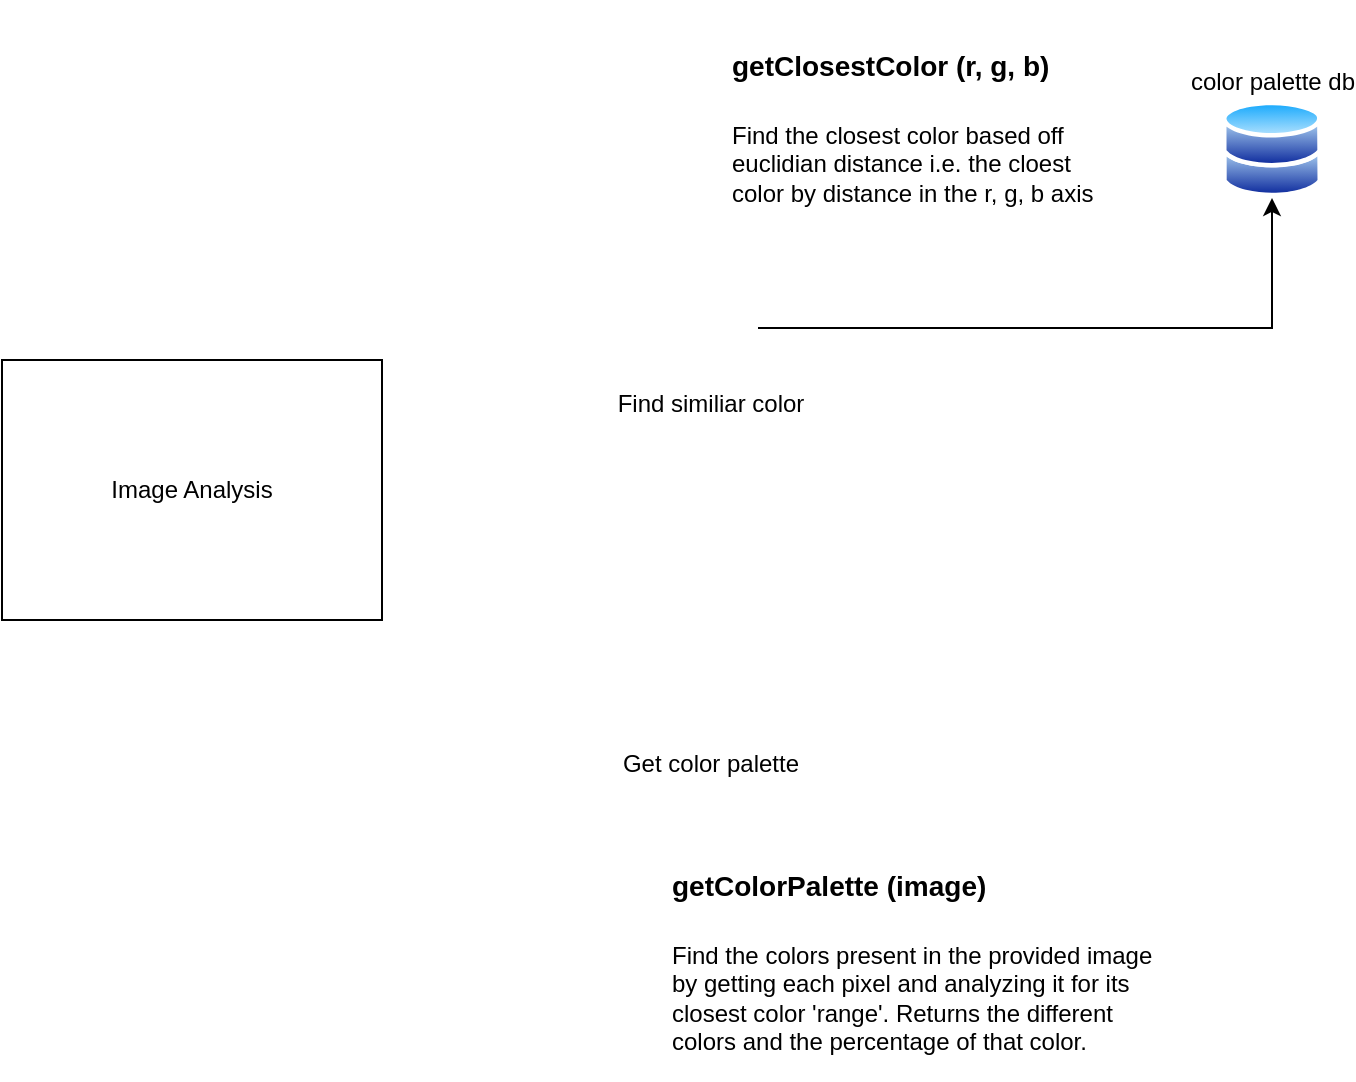 <mxfile version="21.6.3" type="gitlab">
  <diagram name="Page-1" id="9cAWr6itqkjfnz9b-aFp">
    <mxGraphModel dx="741" dy="820" grid="1" gridSize="10" guides="1" tooltips="1" connect="1" arrows="1" fold="1" page="1" pageScale="1" pageWidth="850" pageHeight="1100" math="0" shadow="0">
      <root>
        <mxCell id="0" />
        <mxCell id="1" parent="0" />
        <mxCell id="oCMQUrNz_9AFNGsHI_M8-1" value="Image Analysis" style="rounded=0;whiteSpace=wrap;html=1;" vertex="1" parent="1">
          <mxGeometry x="120" y="210" width="190" height="130" as="geometry" />
        </mxCell>
        <mxCell id="oCMQUrNz_9AFNGsHI_M8-2" value="color palette db" style="image;aspect=fixed;perimeter=ellipsePerimeter;html=1;align=center;shadow=0;dashed=0;spacingTop=3;image=img/lib/active_directory/databases.svg;labelPosition=center;verticalLabelPosition=top;verticalAlign=bottom;" vertex="1" parent="1">
          <mxGeometry x="730" y="80" width="50" height="49" as="geometry" />
        </mxCell>
        <mxCell id="oCMQUrNz_9AFNGsHI_M8-7" style="edgeStyle=orthogonalEdgeStyle;rounded=0;orthogonalLoop=1;jettySize=auto;html=1;entryX=0.5;entryY=1;entryDx=0;entryDy=0;" edge="1" parent="1" source="oCMQUrNz_9AFNGsHI_M8-4" target="oCMQUrNz_9AFNGsHI_M8-2">
          <mxGeometry relative="1" as="geometry" />
        </mxCell>
        <mxCell id="oCMQUrNz_9AFNGsHI_M8-4" value="Find similiar color" style="shape=image;html=1;verticalAlign=top;verticalLabelPosition=bottom;labelBackgroundColor=#ffffff;imageAspect=0;aspect=fixed;image=https://cdn0.iconfinder.com/data/icons/phosphor-fill-vol-3/256/function-fill-128.png" vertex="1" parent="1">
          <mxGeometry x="450" y="170" width="48" height="48" as="geometry" />
        </mxCell>
        <mxCell id="oCMQUrNz_9AFNGsHI_M8-5" value="Get color palette" style="shape=image;html=1;verticalAlign=top;verticalLabelPosition=bottom;labelBackgroundColor=#ffffff;imageAspect=0;aspect=fixed;image=https://cdn0.iconfinder.com/data/icons/phosphor-fill-vol-3/256/function-fill-128.png" vertex="1" parent="1">
          <mxGeometry x="450" y="350" width="48" height="48" as="geometry" />
        </mxCell>
        <mxCell id="oCMQUrNz_9AFNGsHI_M8-6" value="&lt;h1&gt;&lt;font style=&quot;font-size: 14px;&quot;&gt;getClosestColor (r, g, b)&lt;/font&gt;&lt;/h1&gt;&lt;p&gt;Find the closest color based off euclidian distance i.e. the cloest color by distance in the r, g, b axis&lt;/p&gt;" style="text;html=1;strokeColor=none;fillColor=none;spacing=5;spacingTop=-20;whiteSpace=wrap;overflow=hidden;rounded=0;" vertex="1" parent="1">
          <mxGeometry x="480" y="40" width="190" height="120" as="geometry" />
        </mxCell>
        <mxCell id="oCMQUrNz_9AFNGsHI_M8-8" value="&lt;h1&gt;&lt;font style=&quot;font-size: 14px;&quot;&gt;getColorPalette (image)&lt;/font&gt;&lt;/h1&gt;&lt;p&gt;Find the colors present in the provided image by getting each pixel and analyzing it for its closest color &#39;range&#39;. Returns the different colors and the percentage of that color.&amp;nbsp;&lt;/p&gt;" style="text;html=1;strokeColor=none;fillColor=none;spacing=5;spacingTop=-20;whiteSpace=wrap;overflow=hidden;rounded=0;" vertex="1" parent="1">
          <mxGeometry x="450" y="450" width="250" height="120" as="geometry" />
        </mxCell>
      </root>
    </mxGraphModel>
  </diagram>
</mxfile>
